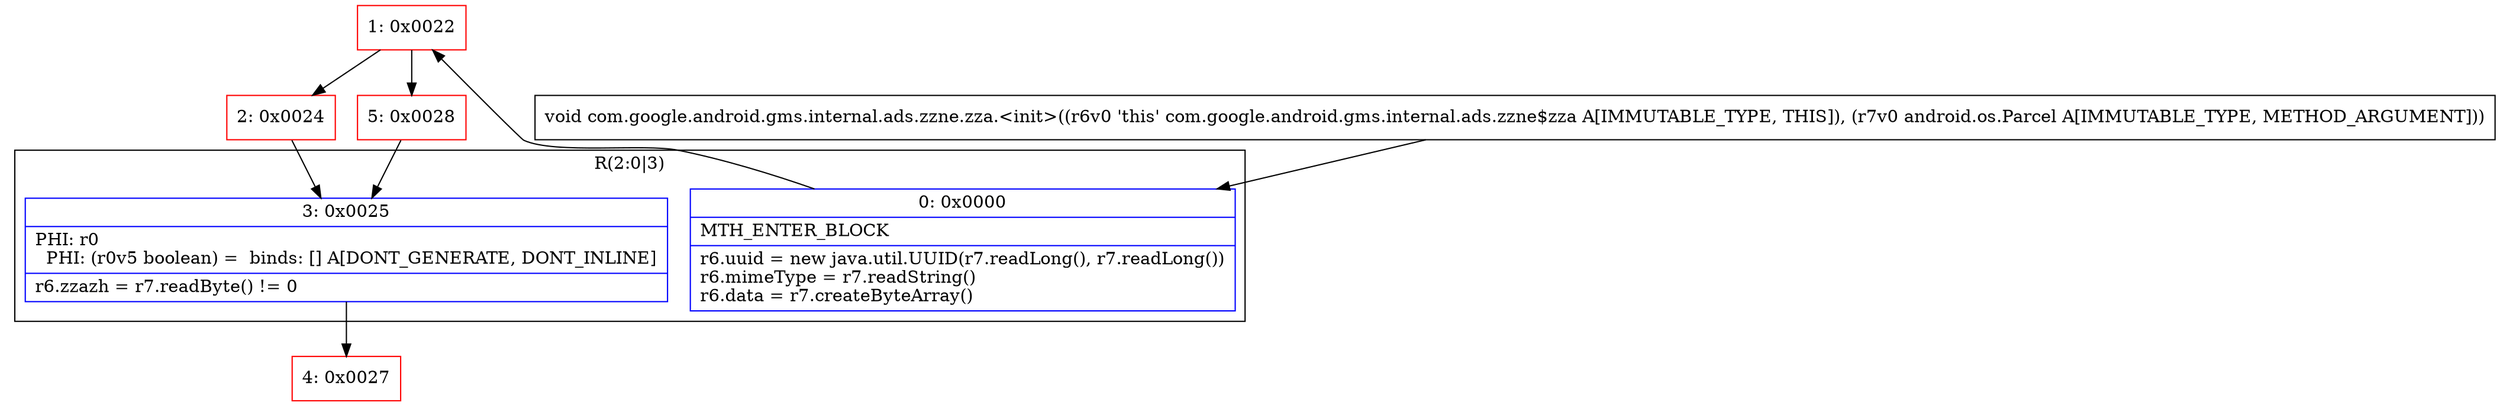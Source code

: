 digraph "CFG forcom.google.android.gms.internal.ads.zzne.zza.\<init\>(Landroid\/os\/Parcel;)V" {
subgraph cluster_Region_2124289695 {
label = "R(2:0|3)";
node [shape=record,color=blue];
Node_0 [shape=record,label="{0\:\ 0x0000|MTH_ENTER_BLOCK\l|r6.uuid = new java.util.UUID(r7.readLong(), r7.readLong())\lr6.mimeType = r7.readString()\lr6.data = r7.createByteArray()\l}"];
Node_3 [shape=record,label="{3\:\ 0x0025|PHI: r0 \l  PHI: (r0v5 boolean) =  binds: [] A[DONT_GENERATE, DONT_INLINE]\l|r6.zzazh = r7.readByte() != 0\l}"];
}
Node_1 [shape=record,color=red,label="{1\:\ 0x0022}"];
Node_2 [shape=record,color=red,label="{2\:\ 0x0024}"];
Node_4 [shape=record,color=red,label="{4\:\ 0x0027}"];
Node_5 [shape=record,color=red,label="{5\:\ 0x0028}"];
MethodNode[shape=record,label="{void com.google.android.gms.internal.ads.zzne.zza.\<init\>((r6v0 'this' com.google.android.gms.internal.ads.zzne$zza A[IMMUTABLE_TYPE, THIS]), (r7v0 android.os.Parcel A[IMMUTABLE_TYPE, METHOD_ARGUMENT])) }"];
MethodNode -> Node_0;
Node_0 -> Node_1;
Node_3 -> Node_4;
Node_1 -> Node_2;
Node_1 -> Node_5;
Node_2 -> Node_3;
Node_5 -> Node_3;
}

